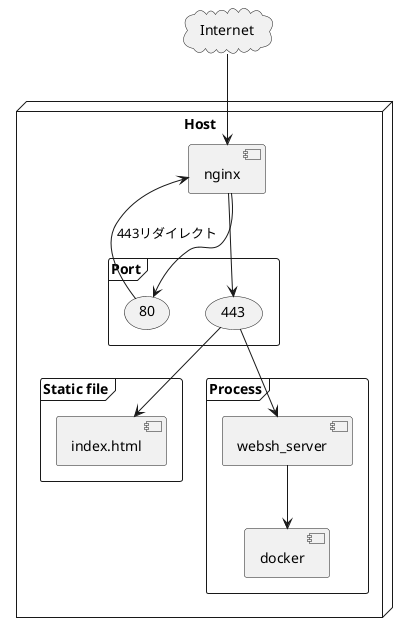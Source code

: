 @startuml

cloud "Internet" as net
node "Host" {
    [nginx]
    frame "Port" {
        (80)
        (443)
    }
    frame "Static file" {
        [index.html]
    }
    frame "Process" {
        [websh_server]
        [docker]
    }
}

net -down-> [nginx]
[nginx] -down-> (80)
[nginx] -down-> (443)
(80) -> [nginx] : 443リダイレクト
(443) -down-> [index.html]
(443) -down-> [websh_server]
[websh_server] -down-> [docker]

@enduml